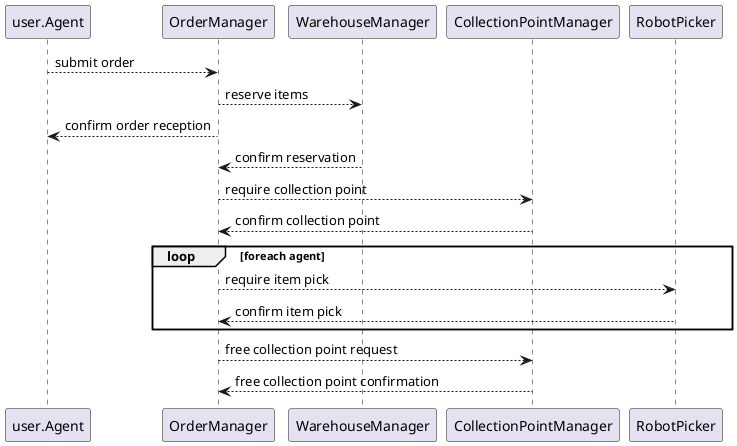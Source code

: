 @startuml order_management-sequence_diagram

user.Agent              --> OrderManager            : submit order
OrderManager            --> WarehouseManager        : reserve items
OrderManager            --> user.Agent              : confirm order reception
WarehouseManager        --> OrderManager            : confirm reservation
OrderManager            --> CollectionPointManager  : require collection point
CollectionPointManager  --> OrderManager            : confirm collection point
loop foreach agent
    OrderManager        --> RobotPicker             : require item pick
    RobotPicker         --> OrderManager            : confirm item pick
end
OrderManager            --> CollectionPointManager  : free collection point request
CollectionPointManager  --> OrderManager            : free collection point confirmation

@enduml
